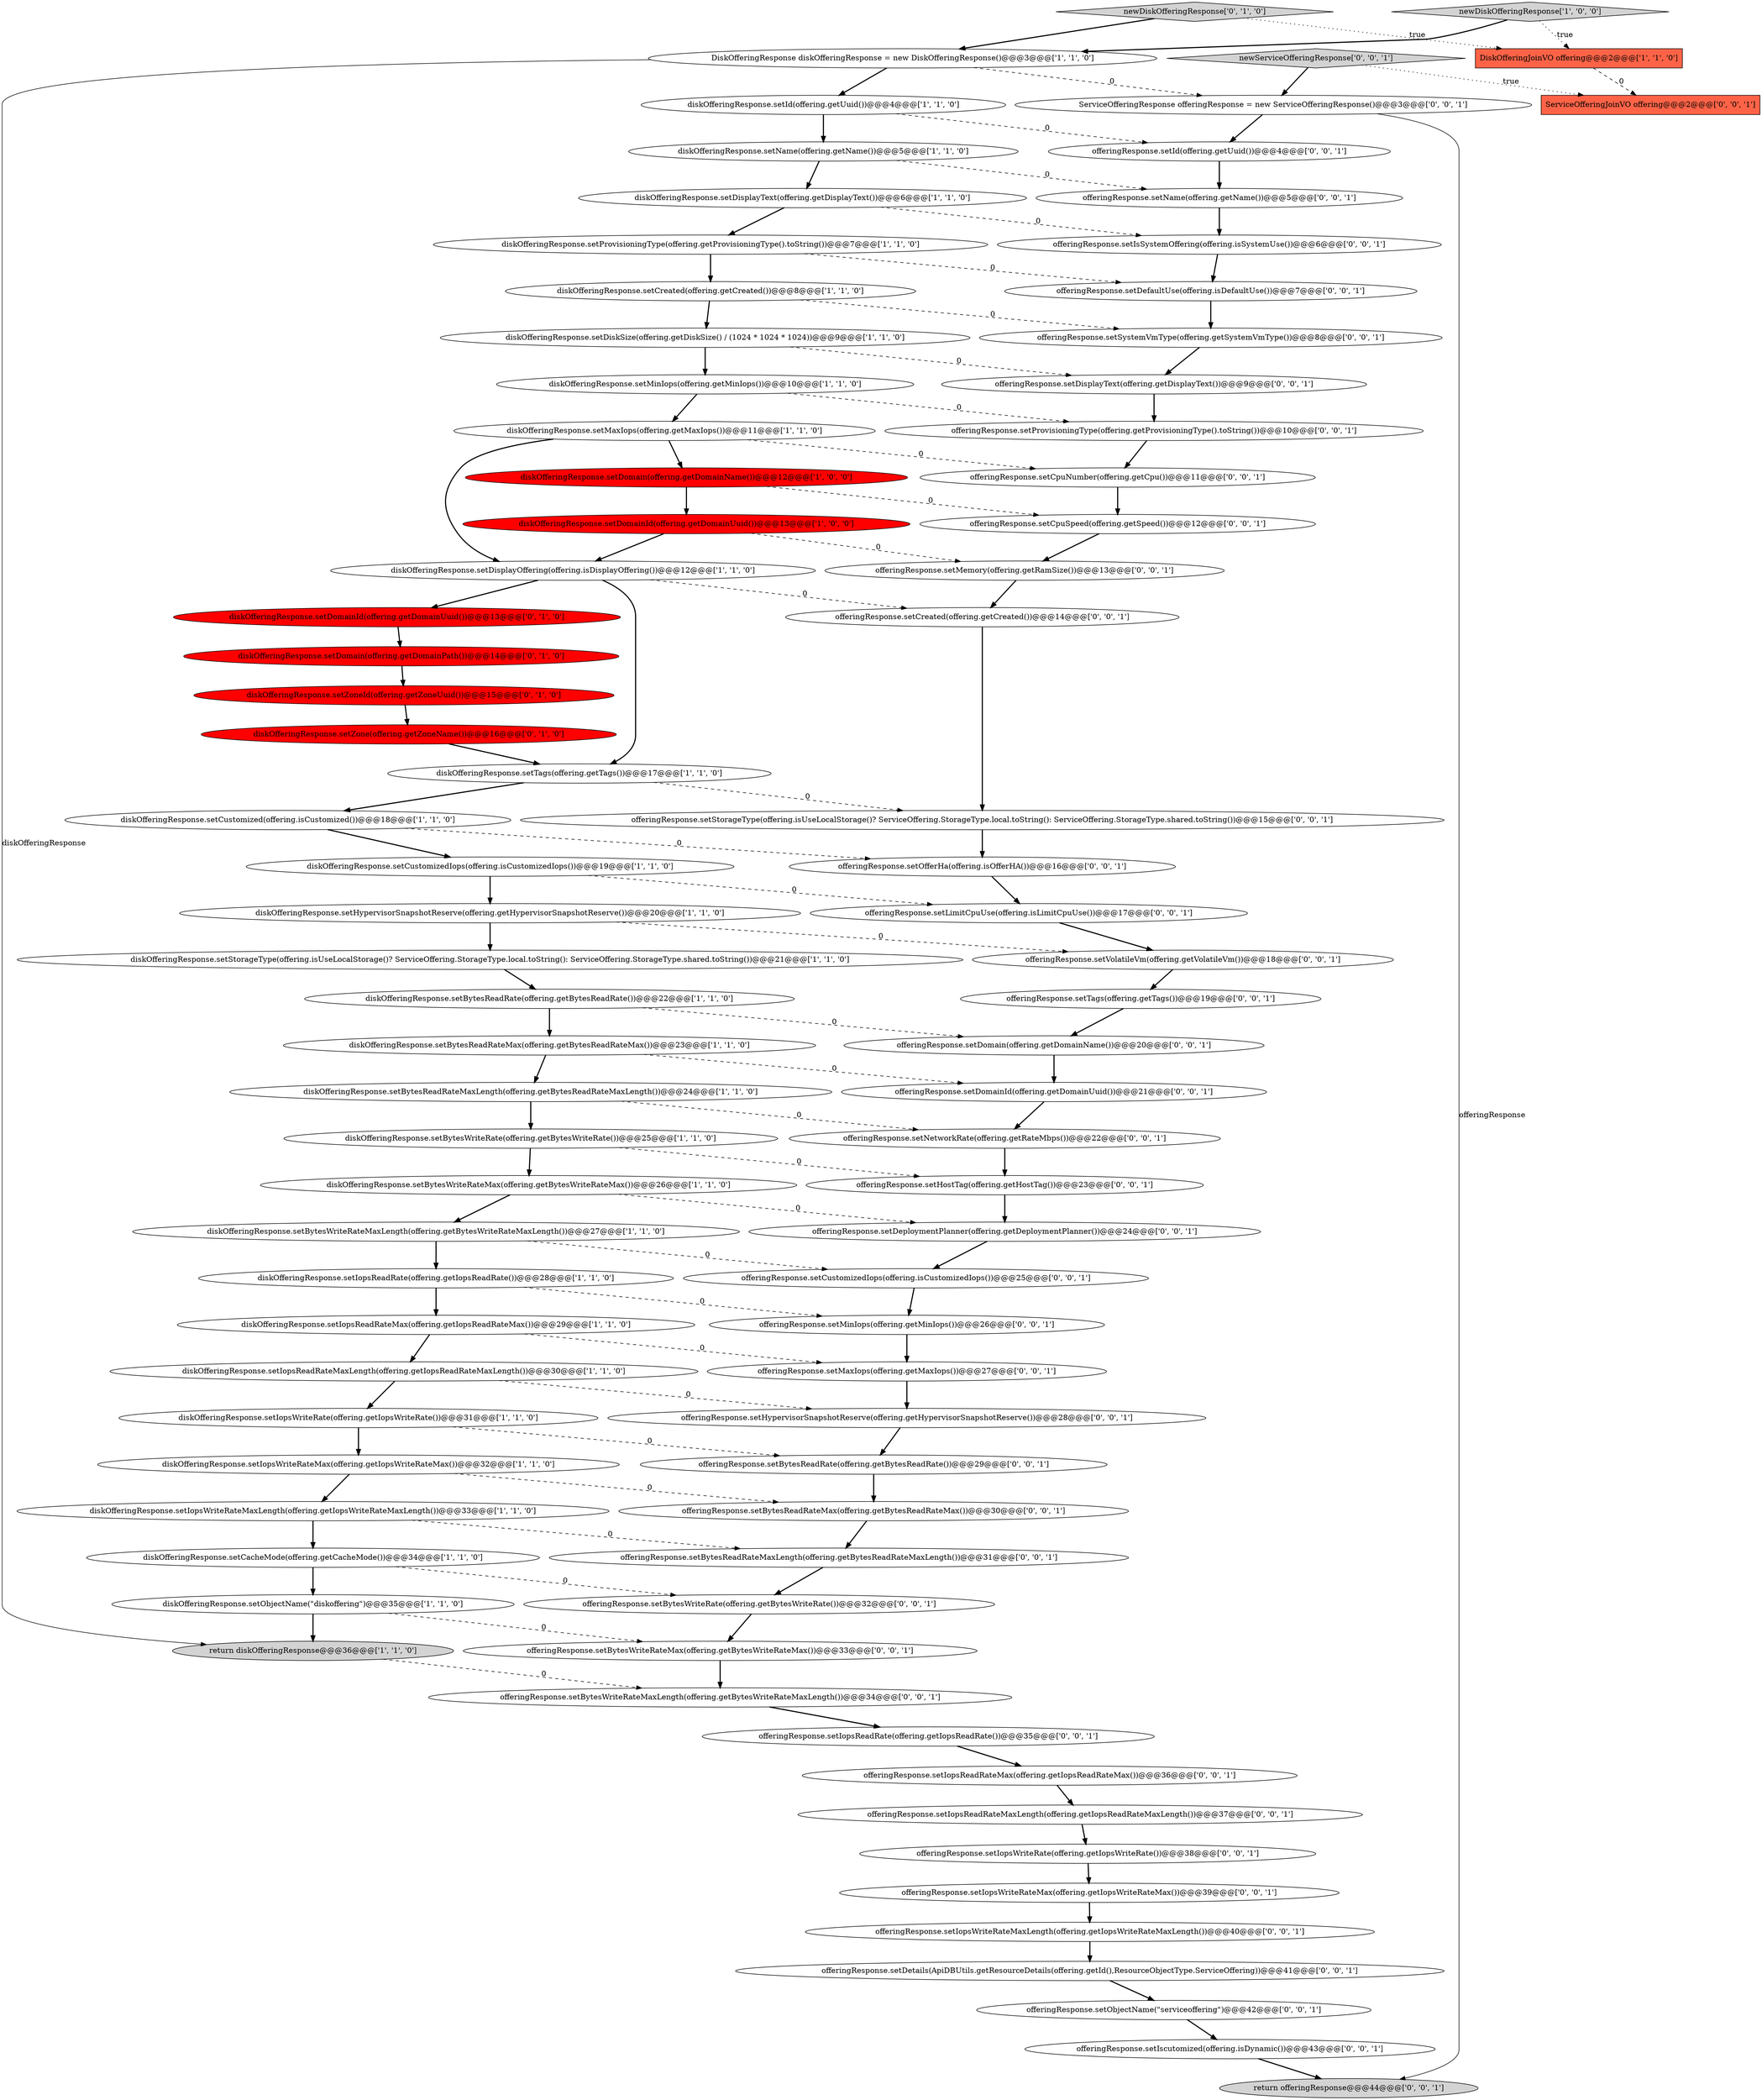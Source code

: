 digraph {
15 [style = filled, label = "diskOfferingResponse.setMinIops(offering.getMinIops())@@@10@@@['1', '1', '0']", fillcolor = white, shape = ellipse image = "AAA0AAABBB1BBB"];
47 [style = filled, label = "offeringResponse.setDomainId(offering.getDomainUuid())@@@21@@@['0', '0', '1']", fillcolor = white, shape = ellipse image = "AAA0AAABBB3BBB"];
77 [style = filled, label = "offeringResponse.setBytesWriteRateMax(offering.getBytesWriteRateMax())@@@33@@@['0', '0', '1']", fillcolor = white, shape = ellipse image = "AAA0AAABBB3BBB"];
69 [style = filled, label = "offeringResponse.setCpuNumber(offering.getCpu())@@@11@@@['0', '0', '1']", fillcolor = white, shape = ellipse image = "AAA0AAABBB3BBB"];
39 [style = filled, label = "offeringResponse.setIscutomized(offering.isDynamic())@@@43@@@['0', '0', '1']", fillcolor = white, shape = ellipse image = "AAA0AAABBB3BBB"];
79 [style = filled, label = "offeringResponse.setDetails(ApiDBUtils.getResourceDetails(offering.getId(),ResourceObjectType.ServiceOffering))@@@41@@@['0', '0', '1']", fillcolor = white, shape = ellipse image = "AAA0AAABBB3BBB"];
28 [style = filled, label = "diskOfferingResponse.setStorageType(offering.isUseLocalStorage()? ServiceOffering.StorageType.local.toString(): ServiceOffering.StorageType.shared.toString())@@@21@@@['1', '1', '0']", fillcolor = white, shape = ellipse image = "AAA0AAABBB1BBB"];
4 [style = filled, label = "diskOfferingResponse.setCustomized(offering.isCustomized())@@@18@@@['1', '1', '0']", fillcolor = white, shape = ellipse image = "AAA0AAABBB1BBB"];
70 [style = filled, label = "offeringResponse.setCpuSpeed(offering.getSpeed())@@@12@@@['0', '0', '1']", fillcolor = white, shape = ellipse image = "AAA0AAABBB3BBB"];
52 [style = filled, label = "offeringResponse.setVolatileVm(offering.getVolatileVm())@@@18@@@['0', '0', '1']", fillcolor = white, shape = ellipse image = "AAA0AAABBB3BBB"];
73 [style = filled, label = "offeringResponse.setCreated(offering.getCreated())@@@14@@@['0', '0', '1']", fillcolor = white, shape = ellipse image = "AAA0AAABBB3BBB"];
48 [style = filled, label = "offeringResponse.setBytesReadRateMax(offering.getBytesReadRateMax())@@@30@@@['0', '0', '1']", fillcolor = white, shape = ellipse image = "AAA0AAABBB3BBB"];
66 [style = filled, label = "offeringResponse.setIopsReadRateMaxLength(offering.getIopsReadRateMaxLength())@@@37@@@['0', '0', '1']", fillcolor = white, shape = ellipse image = "AAA0AAABBB3BBB"];
24 [style = filled, label = "diskOfferingResponse.setId(offering.getUuid())@@@4@@@['1', '1', '0']", fillcolor = white, shape = ellipse image = "AAA0AAABBB1BBB"];
42 [style = filled, label = "return offeringResponse@@@44@@@['0', '0', '1']", fillcolor = lightgray, shape = ellipse image = "AAA0AAABBB3BBB"];
45 [style = filled, label = "offeringResponse.setIsSystemOffering(offering.isSystemUse())@@@6@@@['0', '0', '1']", fillcolor = white, shape = ellipse image = "AAA0AAABBB3BBB"];
78 [style = filled, label = "offeringResponse.setIopsWriteRateMaxLength(offering.getIopsWriteRateMaxLength())@@@40@@@['0', '0', '1']", fillcolor = white, shape = ellipse image = "AAA0AAABBB3BBB"];
6 [style = filled, label = "diskOfferingResponse.setCacheMode(offering.getCacheMode())@@@34@@@['1', '1', '0']", fillcolor = white, shape = ellipse image = "AAA0AAABBB1BBB"];
21 [style = filled, label = "return diskOfferingResponse@@@36@@@['1', '1', '0']", fillcolor = lightgray, shape = ellipse image = "AAA0AAABBB1BBB"];
9 [style = filled, label = "diskOfferingResponse.setDisplayOffering(offering.isDisplayOffering())@@@12@@@['1', '1', '0']", fillcolor = white, shape = ellipse image = "AAA0AAABBB1BBB"];
29 [style = filled, label = "diskOfferingResponse.setHypervisorSnapshotReserve(offering.getHypervisorSnapshotReserve())@@@20@@@['1', '1', '0']", fillcolor = white, shape = ellipse image = "AAA0AAABBB1BBB"];
80 [style = filled, label = "offeringResponse.setIopsWriteRateMax(offering.getIopsWriteRateMax())@@@39@@@['0', '0', '1']", fillcolor = white, shape = ellipse image = "AAA0AAABBB3BBB"];
35 [style = filled, label = "diskOfferingResponse.setDomain(offering.getDomainPath())@@@14@@@['0', '1', '0']", fillcolor = red, shape = ellipse image = "AAA1AAABBB2BBB"];
50 [style = filled, label = "offeringResponse.setBytesWriteRateMaxLength(offering.getBytesWriteRateMaxLength())@@@34@@@['0', '0', '1']", fillcolor = white, shape = ellipse image = "AAA0AAABBB3BBB"];
5 [style = filled, label = "diskOfferingResponse.setDomainId(offering.getDomainUuid())@@@13@@@['1', '0', '0']", fillcolor = red, shape = ellipse image = "AAA1AAABBB1BBB"];
58 [style = filled, label = "offeringResponse.setNetworkRate(offering.getRateMbps())@@@22@@@['0', '0', '1']", fillcolor = white, shape = ellipse image = "AAA0AAABBB3BBB"];
19 [style = filled, label = "diskOfferingResponse.setBytesWriteRateMax(offering.getBytesWriteRateMax())@@@26@@@['1', '1', '0']", fillcolor = white, shape = ellipse image = "AAA0AAABBB1BBB"];
62 [style = filled, label = "offeringResponse.setBytesReadRate(offering.getBytesReadRate())@@@29@@@['0', '0', '1']", fillcolor = white, shape = ellipse image = "AAA0AAABBB3BBB"];
25 [style = filled, label = "diskOfferingResponse.setIopsReadRateMaxLength(offering.getIopsReadRateMaxLength())@@@30@@@['1', '1', '0']", fillcolor = white, shape = ellipse image = "AAA0AAABBB1BBB"];
8 [style = filled, label = "diskOfferingResponse.setCreated(offering.getCreated())@@@8@@@['1', '1', '0']", fillcolor = white, shape = ellipse image = "AAA0AAABBB1BBB"];
12 [style = filled, label = "diskOfferingResponse.setName(offering.getName())@@@5@@@['1', '1', '0']", fillcolor = white, shape = ellipse image = "AAA0AAABBB1BBB"];
43 [style = filled, label = "offeringResponse.setDisplayText(offering.getDisplayText())@@@9@@@['0', '0', '1']", fillcolor = white, shape = ellipse image = "AAA0AAABBB3BBB"];
53 [style = filled, label = "offeringResponse.setSystemVmType(offering.getSystemVmType())@@@8@@@['0', '0', '1']", fillcolor = white, shape = ellipse image = "AAA0AAABBB3BBB"];
65 [style = filled, label = "ServiceOfferingJoinVO offering@@@2@@@['0', '0', '1']", fillcolor = tomato, shape = box image = "AAA0AAABBB3BBB"];
67 [style = filled, label = "offeringResponse.setHypervisorSnapshotReserve(offering.getHypervisorSnapshotReserve())@@@28@@@['0', '0', '1']", fillcolor = white, shape = ellipse image = "AAA0AAABBB3BBB"];
37 [style = filled, label = "newDiskOfferingResponse['0', '1', '0']", fillcolor = lightgray, shape = diamond image = "AAA0AAABBB2BBB"];
18 [style = filled, label = "DiskOfferingResponse diskOfferingResponse = new DiskOfferingResponse()@@@3@@@['1', '1', '0']", fillcolor = white, shape = ellipse image = "AAA0AAABBB1BBB"];
59 [style = filled, label = "offeringResponse.setDeploymentPlanner(offering.getDeploymentPlanner())@@@24@@@['0', '0', '1']", fillcolor = white, shape = ellipse image = "AAA0AAABBB3BBB"];
72 [style = filled, label = "offeringResponse.setObjectName(\"serviceoffering\")@@@42@@@['0', '0', '1']", fillcolor = white, shape = ellipse image = "AAA0AAABBB3BBB"];
60 [style = filled, label = "offeringResponse.setTags(offering.getTags())@@@19@@@['0', '0', '1']", fillcolor = white, shape = ellipse image = "AAA0AAABBB3BBB"];
32 [style = filled, label = "diskOfferingResponse.setMaxIops(offering.getMaxIops())@@@11@@@['1', '1', '0']", fillcolor = white, shape = ellipse image = "AAA0AAABBB1BBB"];
22 [style = filled, label = "DiskOfferingJoinVO offering@@@2@@@['1', '1', '0']", fillcolor = tomato, shape = box image = "AAA0AAABBB1BBB"];
20 [style = filled, label = "diskOfferingResponse.setObjectName(\"diskoffering\")@@@35@@@['1', '1', '0']", fillcolor = white, shape = ellipse image = "AAA0AAABBB1BBB"];
26 [style = filled, label = "diskOfferingResponse.setIopsWriteRateMaxLength(offering.getIopsWriteRateMaxLength())@@@33@@@['1', '1', '0']", fillcolor = white, shape = ellipse image = "AAA0AAABBB1BBB"];
27 [style = filled, label = "diskOfferingResponse.setDisplayText(offering.getDisplayText())@@@6@@@['1', '1', '0']", fillcolor = white, shape = ellipse image = "AAA0AAABBB1BBB"];
30 [style = filled, label = "diskOfferingResponse.setCustomizedIops(offering.isCustomizedIops())@@@19@@@['1', '1', '0']", fillcolor = white, shape = ellipse image = "AAA0AAABBB1BBB"];
68 [style = filled, label = "offeringResponse.setId(offering.getUuid())@@@4@@@['0', '0', '1']", fillcolor = white, shape = ellipse image = "AAA0AAABBB3BBB"];
1 [style = filled, label = "diskOfferingResponse.setBytesReadRateMax(offering.getBytesReadRateMax())@@@23@@@['1', '1', '0']", fillcolor = white, shape = ellipse image = "AAA0AAABBB1BBB"];
63 [style = filled, label = "offeringResponse.setCustomizedIops(offering.isCustomizedIops())@@@25@@@['0', '0', '1']", fillcolor = white, shape = ellipse image = "AAA0AAABBB3BBB"];
71 [style = filled, label = "offeringResponse.setIopsReadRate(offering.getIopsReadRate())@@@35@@@['0', '0', '1']", fillcolor = white, shape = ellipse image = "AAA0AAABBB3BBB"];
13 [style = filled, label = "diskOfferingResponse.setIopsReadRate(offering.getIopsReadRate())@@@28@@@['1', '1', '0']", fillcolor = white, shape = ellipse image = "AAA0AAABBB1BBB"];
41 [style = filled, label = "offeringResponse.setStorageType(offering.isUseLocalStorage()? ServiceOffering.StorageType.local.toString(): ServiceOffering.StorageType.shared.toString())@@@15@@@['0', '0', '1']", fillcolor = white, shape = ellipse image = "AAA0AAABBB3BBB"];
51 [style = filled, label = "ServiceOfferingResponse offeringResponse = new ServiceOfferingResponse()@@@3@@@['0', '0', '1']", fillcolor = white, shape = ellipse image = "AAA0AAABBB3BBB"];
82 [style = filled, label = "offeringResponse.setBytesWriteRate(offering.getBytesWriteRate())@@@32@@@['0', '0', '1']", fillcolor = white, shape = ellipse image = "AAA0AAABBB3BBB"];
40 [style = filled, label = "offeringResponse.setDefaultUse(offering.isDefaultUse())@@@7@@@['0', '0', '1']", fillcolor = white, shape = ellipse image = "AAA0AAABBB3BBB"];
44 [style = filled, label = "offeringResponse.setBytesReadRateMaxLength(offering.getBytesReadRateMaxLength())@@@31@@@['0', '0', '1']", fillcolor = white, shape = ellipse image = "AAA0AAABBB3BBB"];
34 [style = filled, label = "diskOfferingResponse.setDomainId(offering.getDomainUuid())@@@13@@@['0', '1', '0']", fillcolor = red, shape = ellipse image = "AAA1AAABBB2BBB"];
57 [style = filled, label = "offeringResponse.setMaxIops(offering.getMaxIops())@@@27@@@['0', '0', '1']", fillcolor = white, shape = ellipse image = "AAA0AAABBB3BBB"];
76 [style = filled, label = "offeringResponse.setHostTag(offering.getHostTag())@@@23@@@['0', '0', '1']", fillcolor = white, shape = ellipse image = "AAA0AAABBB3BBB"];
64 [style = filled, label = "newServiceOfferingResponse['0', '0', '1']", fillcolor = lightgray, shape = diamond image = "AAA0AAABBB3BBB"];
16 [style = filled, label = "diskOfferingResponse.setBytesWriteRateMaxLength(offering.getBytesWriteRateMaxLength())@@@27@@@['1', '1', '0']", fillcolor = white, shape = ellipse image = "AAA0AAABBB1BBB"];
3 [style = filled, label = "diskOfferingResponse.setIopsWriteRateMax(offering.getIopsWriteRateMax())@@@32@@@['1', '1', '0']", fillcolor = white, shape = ellipse image = "AAA0AAABBB1BBB"];
55 [style = filled, label = "offeringResponse.setIopsReadRateMax(offering.getIopsReadRateMax())@@@36@@@['0', '0', '1']", fillcolor = white, shape = ellipse image = "AAA0AAABBB3BBB"];
75 [style = filled, label = "offeringResponse.setOfferHa(offering.isOfferHA())@@@16@@@['0', '0', '1']", fillcolor = white, shape = ellipse image = "AAA0AAABBB3BBB"];
2 [style = filled, label = "diskOfferingResponse.setBytesReadRate(offering.getBytesReadRate())@@@22@@@['1', '1', '0']", fillcolor = white, shape = ellipse image = "AAA0AAABBB1BBB"];
74 [style = filled, label = "offeringResponse.setName(offering.getName())@@@5@@@['0', '0', '1']", fillcolor = white, shape = ellipse image = "AAA0AAABBB3BBB"];
23 [style = filled, label = "diskOfferingResponse.setIopsReadRateMax(offering.getIopsReadRateMax())@@@29@@@['1', '1', '0']", fillcolor = white, shape = ellipse image = "AAA0AAABBB1BBB"];
56 [style = filled, label = "offeringResponse.setIopsWriteRate(offering.getIopsWriteRate())@@@38@@@['0', '0', '1']", fillcolor = white, shape = ellipse image = "AAA0AAABBB3BBB"];
31 [style = filled, label = "diskOfferingResponse.setTags(offering.getTags())@@@17@@@['1', '1', '0']", fillcolor = white, shape = ellipse image = "AAA0AAABBB1BBB"];
61 [style = filled, label = "offeringResponse.setProvisioningType(offering.getProvisioningType().toString())@@@10@@@['0', '0', '1']", fillcolor = white, shape = ellipse image = "AAA0AAABBB3BBB"];
11 [style = filled, label = "diskOfferingResponse.setBytesWriteRate(offering.getBytesWriteRate())@@@25@@@['1', '1', '0']", fillcolor = white, shape = ellipse image = "AAA0AAABBB1BBB"];
54 [style = filled, label = "offeringResponse.setMinIops(offering.getMinIops())@@@26@@@['0', '0', '1']", fillcolor = white, shape = ellipse image = "AAA0AAABBB3BBB"];
10 [style = filled, label = "diskOfferingResponse.setDiskSize(offering.getDiskSize() / (1024 * 1024 * 1024))@@@9@@@['1', '1', '0']", fillcolor = white, shape = ellipse image = "AAA0AAABBB1BBB"];
33 [style = filled, label = "diskOfferingResponse.setDomain(offering.getDomainName())@@@12@@@['1', '0', '0']", fillcolor = red, shape = ellipse image = "AAA1AAABBB1BBB"];
36 [style = filled, label = "diskOfferingResponse.setZoneId(offering.getZoneUuid())@@@15@@@['0', '1', '0']", fillcolor = red, shape = ellipse image = "AAA1AAABBB2BBB"];
17 [style = filled, label = "diskOfferingResponse.setIopsWriteRate(offering.getIopsWriteRate())@@@31@@@['1', '1', '0']", fillcolor = white, shape = ellipse image = "AAA0AAABBB1BBB"];
7 [style = filled, label = "diskOfferingResponse.setBytesReadRateMaxLength(offering.getBytesReadRateMaxLength())@@@24@@@['1', '1', '0']", fillcolor = white, shape = ellipse image = "AAA0AAABBB1BBB"];
0 [style = filled, label = "diskOfferingResponse.setProvisioningType(offering.getProvisioningType().toString())@@@7@@@['1', '1', '0']", fillcolor = white, shape = ellipse image = "AAA0AAABBB1BBB"];
46 [style = filled, label = "offeringResponse.setMemory(offering.getRamSize())@@@13@@@['0', '0', '1']", fillcolor = white, shape = ellipse image = "AAA0AAABBB3BBB"];
81 [style = filled, label = "offeringResponse.setLimitCpuUse(offering.isLimitCpuUse())@@@17@@@['0', '0', '1']", fillcolor = white, shape = ellipse image = "AAA0AAABBB3BBB"];
38 [style = filled, label = "diskOfferingResponse.setZone(offering.getZoneName())@@@16@@@['0', '1', '0']", fillcolor = red, shape = ellipse image = "AAA1AAABBB2BBB"];
49 [style = filled, label = "offeringResponse.setDomain(offering.getDomainName())@@@20@@@['0', '0', '1']", fillcolor = white, shape = ellipse image = "AAA0AAABBB3BBB"];
14 [style = filled, label = "newDiskOfferingResponse['1', '0', '0']", fillcolor = lightgray, shape = diamond image = "AAA0AAABBB1BBB"];
21->50 [style = dashed, label="0"];
8->10 [style = bold, label=""];
64->51 [style = bold, label=""];
5->9 [style = bold, label=""];
81->52 [style = bold, label=""];
15->61 [style = dashed, label="0"];
30->81 [style = dashed, label="0"];
54->57 [style = bold, label=""];
11->76 [style = dashed, label="0"];
51->42 [style = solid, label="offeringResponse"];
14->22 [style = dotted, label="true"];
4->75 [style = dashed, label="0"];
33->70 [style = dashed, label="0"];
44->82 [style = bold, label=""];
31->41 [style = dashed, label="0"];
38->31 [style = bold, label=""];
30->29 [style = bold, label=""];
29->52 [style = dashed, label="0"];
12->74 [style = dashed, label="0"];
52->60 [style = bold, label=""];
57->67 [style = bold, label=""];
5->46 [style = dashed, label="0"];
17->62 [style = dashed, label="0"];
25->67 [style = dashed, label="0"];
68->74 [style = bold, label=""];
0->8 [style = bold, label=""];
2->49 [style = dashed, label="0"];
27->45 [style = dashed, label="0"];
23->57 [style = dashed, label="0"];
6->82 [style = dashed, label="0"];
64->65 [style = dotted, label="true"];
23->25 [style = bold, label=""];
7->11 [style = bold, label=""];
27->0 [style = bold, label=""];
63->54 [style = bold, label=""];
7->58 [style = dashed, label="0"];
80->78 [style = bold, label=""];
31->4 [style = bold, label=""];
76->59 [style = bold, label=""];
48->44 [style = bold, label=""];
72->39 [style = bold, label=""];
26->6 [style = bold, label=""];
26->44 [style = dashed, label="0"];
47->58 [style = bold, label=""];
71->55 [style = bold, label=""];
1->47 [style = dashed, label="0"];
58->76 [style = bold, label=""];
22->65 [style = dashed, label="0"];
59->63 [style = bold, label=""];
19->59 [style = dashed, label="0"];
62->48 [style = bold, label=""];
14->18 [style = bold, label=""];
10->43 [style = dashed, label="0"];
34->35 [style = bold, label=""];
53->43 [style = bold, label=""];
39->42 [style = bold, label=""];
55->66 [style = bold, label=""];
3->48 [style = dashed, label="0"];
18->51 [style = dashed, label="0"];
9->73 [style = dashed, label="0"];
24->12 [style = bold, label=""];
16->13 [style = bold, label=""];
18->24 [style = bold, label=""];
40->53 [style = bold, label=""];
79->72 [style = bold, label=""];
20->77 [style = dashed, label="0"];
2->1 [style = bold, label=""];
9->31 [style = bold, label=""];
82->77 [style = bold, label=""];
78->79 [style = bold, label=""];
61->69 [style = bold, label=""];
3->26 [style = bold, label=""];
70->46 [style = bold, label=""];
33->5 [style = bold, label=""];
18->21 [style = solid, label="diskOfferingResponse"];
73->41 [style = bold, label=""];
1->7 [style = bold, label=""];
25->17 [style = bold, label=""];
32->33 [style = bold, label=""];
19->16 [style = bold, label=""];
60->49 [style = bold, label=""];
43->61 [style = bold, label=""];
6->20 [style = bold, label=""];
32->69 [style = dashed, label="0"];
32->9 [style = bold, label=""];
74->45 [style = bold, label=""];
24->68 [style = dashed, label="0"];
16->63 [style = dashed, label="0"];
37->22 [style = dotted, label="true"];
17->3 [style = bold, label=""];
56->80 [style = bold, label=""];
50->71 [style = bold, label=""];
75->81 [style = bold, label=""];
12->27 [style = bold, label=""];
13->54 [style = dashed, label="0"];
46->73 [style = bold, label=""];
45->40 [style = bold, label=""];
10->15 [style = bold, label=""];
41->75 [style = bold, label=""];
51->68 [style = bold, label=""];
8->53 [style = dashed, label="0"];
11->19 [style = bold, label=""];
49->47 [style = bold, label=""];
67->62 [style = bold, label=""];
29->28 [style = bold, label=""];
20->21 [style = bold, label=""];
28->2 [style = bold, label=""];
4->30 [style = bold, label=""];
13->23 [style = bold, label=""];
37->18 [style = bold, label=""];
36->38 [style = bold, label=""];
69->70 [style = bold, label=""];
35->36 [style = bold, label=""];
15->32 [style = bold, label=""];
0->40 [style = dashed, label="0"];
77->50 [style = bold, label=""];
66->56 [style = bold, label=""];
9->34 [style = bold, label=""];
}
